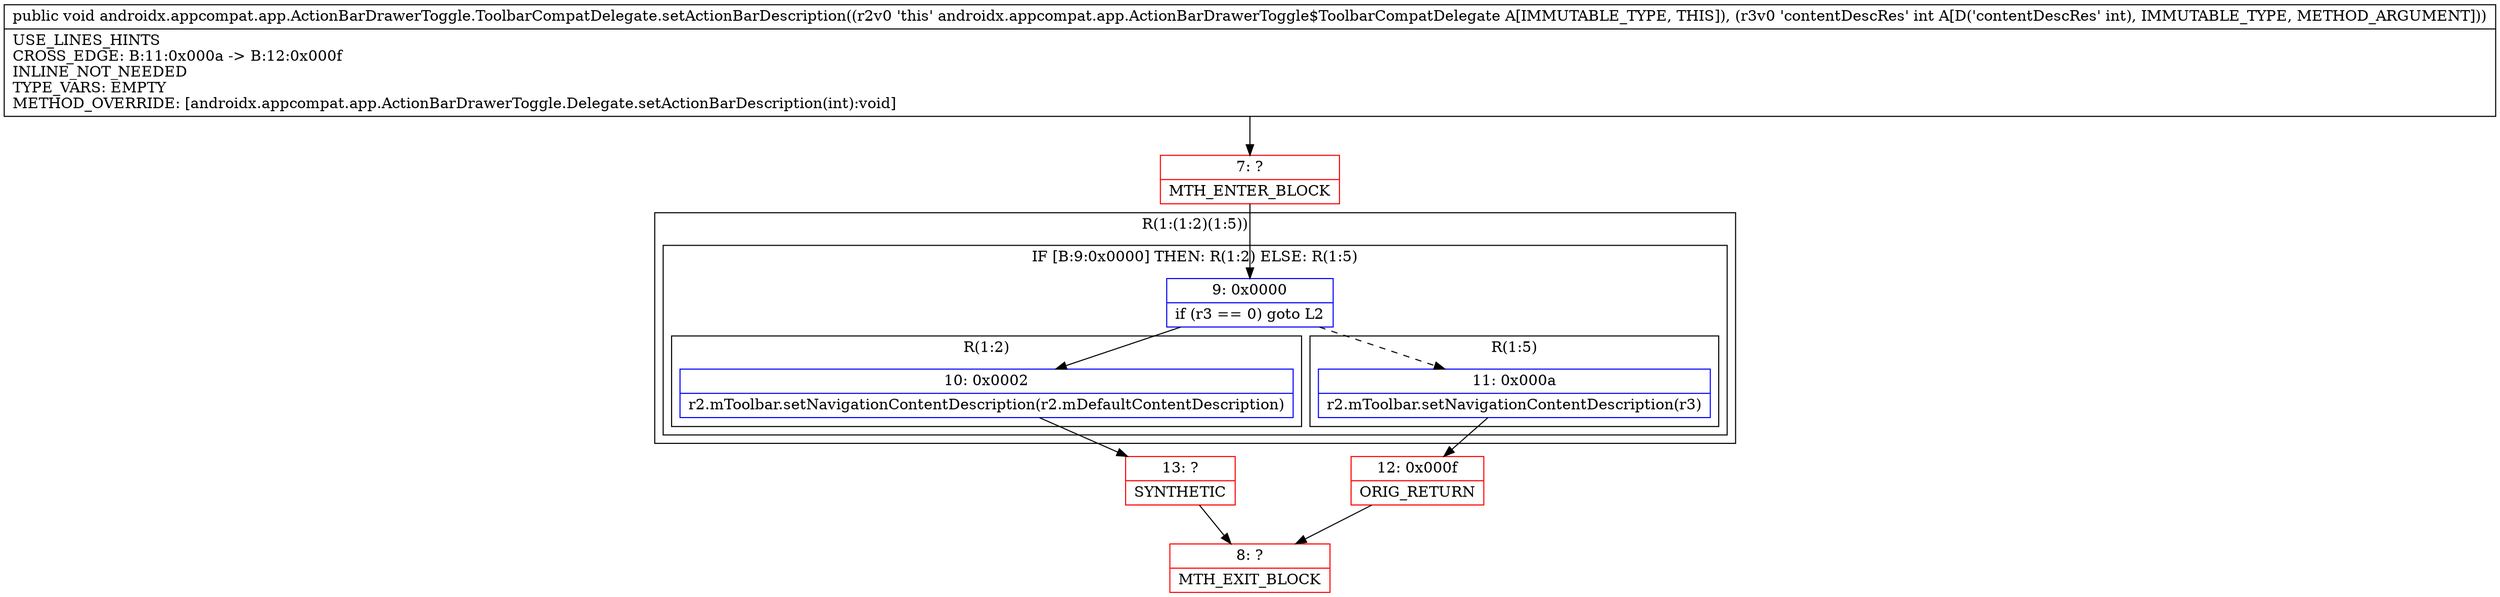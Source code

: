 digraph "CFG forandroidx.appcompat.app.ActionBarDrawerToggle.ToolbarCompatDelegate.setActionBarDescription(I)V" {
subgraph cluster_Region_1036747020 {
label = "R(1:(1:2)(1:5))";
node [shape=record,color=blue];
subgraph cluster_IfRegion_1453954547 {
label = "IF [B:9:0x0000] THEN: R(1:2) ELSE: R(1:5)";
node [shape=record,color=blue];
Node_9 [shape=record,label="{9\:\ 0x0000|if (r3 == 0) goto L2\l}"];
subgraph cluster_Region_1516156348 {
label = "R(1:2)";
node [shape=record,color=blue];
Node_10 [shape=record,label="{10\:\ 0x0002|r2.mToolbar.setNavigationContentDescription(r2.mDefaultContentDescription)\l}"];
}
subgraph cluster_Region_823335165 {
label = "R(1:5)";
node [shape=record,color=blue];
Node_11 [shape=record,label="{11\:\ 0x000a|r2.mToolbar.setNavigationContentDescription(r3)\l}"];
}
}
}
Node_7 [shape=record,color=red,label="{7\:\ ?|MTH_ENTER_BLOCK\l}"];
Node_13 [shape=record,color=red,label="{13\:\ ?|SYNTHETIC\l}"];
Node_8 [shape=record,color=red,label="{8\:\ ?|MTH_EXIT_BLOCK\l}"];
Node_12 [shape=record,color=red,label="{12\:\ 0x000f|ORIG_RETURN\l}"];
MethodNode[shape=record,label="{public void androidx.appcompat.app.ActionBarDrawerToggle.ToolbarCompatDelegate.setActionBarDescription((r2v0 'this' androidx.appcompat.app.ActionBarDrawerToggle$ToolbarCompatDelegate A[IMMUTABLE_TYPE, THIS]), (r3v0 'contentDescRes' int A[D('contentDescRes' int), IMMUTABLE_TYPE, METHOD_ARGUMENT]))  | USE_LINES_HINTS\lCROSS_EDGE: B:11:0x000a \-\> B:12:0x000f\lINLINE_NOT_NEEDED\lTYPE_VARS: EMPTY\lMETHOD_OVERRIDE: [androidx.appcompat.app.ActionBarDrawerToggle.Delegate.setActionBarDescription(int):void]\l}"];
MethodNode -> Node_7;Node_9 -> Node_10;
Node_9 -> Node_11[style=dashed];
Node_10 -> Node_13;
Node_11 -> Node_12;
Node_7 -> Node_9;
Node_13 -> Node_8;
Node_12 -> Node_8;
}

